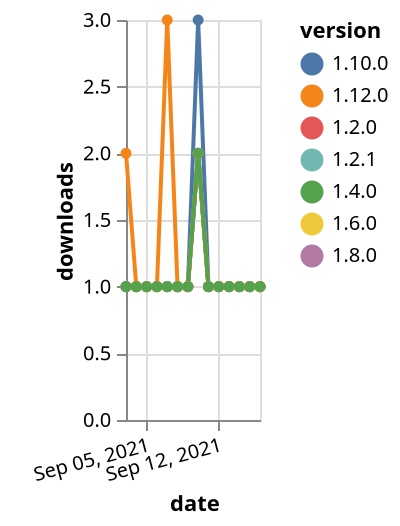 {"$schema": "https://vega.github.io/schema/vega-lite/v5.json", "description": "A simple bar chart with embedded data.", "data": {"values": [{"date": "2021-09-03", "total": 210, "delta": 1, "version": "1.6.0"}, {"date": "2021-09-04", "total": 211, "delta": 1, "version": "1.6.0"}, {"date": "2021-09-05", "total": 212, "delta": 1, "version": "1.6.0"}, {"date": "2021-09-06", "total": 213, "delta": 1, "version": "1.6.0"}, {"date": "2021-09-07", "total": 214, "delta": 1, "version": "1.6.0"}, {"date": "2021-09-08", "total": 215, "delta": 1, "version": "1.6.0"}, {"date": "2021-09-09", "total": 216, "delta": 1, "version": "1.6.0"}, {"date": "2021-09-10", "total": 218, "delta": 2, "version": "1.6.0"}, {"date": "2021-09-11", "total": 219, "delta": 1, "version": "1.6.0"}, {"date": "2021-09-12", "total": 220, "delta": 1, "version": "1.6.0"}, {"date": "2021-09-13", "total": 221, "delta": 1, "version": "1.6.0"}, {"date": "2021-09-14", "total": 222, "delta": 1, "version": "1.6.0"}, {"date": "2021-09-15", "total": 223, "delta": 1, "version": "1.6.0"}, {"date": "2021-09-16", "total": 224, "delta": 1, "version": "1.6.0"}, {"date": "2021-09-03", "total": 177, "delta": 1, "version": "1.8.0"}, {"date": "2021-09-04", "total": 178, "delta": 1, "version": "1.8.0"}, {"date": "2021-09-05", "total": 179, "delta": 1, "version": "1.8.0"}, {"date": "2021-09-06", "total": 180, "delta": 1, "version": "1.8.0"}, {"date": "2021-09-07", "total": 181, "delta": 1, "version": "1.8.0"}, {"date": "2021-09-08", "total": 182, "delta": 1, "version": "1.8.0"}, {"date": "2021-09-09", "total": 183, "delta": 1, "version": "1.8.0"}, {"date": "2021-09-10", "total": 185, "delta": 2, "version": "1.8.0"}, {"date": "2021-09-11", "total": 186, "delta": 1, "version": "1.8.0"}, {"date": "2021-09-12", "total": 187, "delta": 1, "version": "1.8.0"}, {"date": "2021-09-13", "total": 188, "delta": 1, "version": "1.8.0"}, {"date": "2021-09-14", "total": 189, "delta": 1, "version": "1.8.0"}, {"date": "2021-09-15", "total": 190, "delta": 1, "version": "1.8.0"}, {"date": "2021-09-16", "total": 191, "delta": 1, "version": "1.8.0"}, {"date": "2021-09-03", "total": 215, "delta": 1, "version": "1.10.0"}, {"date": "2021-09-04", "total": 216, "delta": 1, "version": "1.10.0"}, {"date": "2021-09-05", "total": 217, "delta": 1, "version": "1.10.0"}, {"date": "2021-09-06", "total": 218, "delta": 1, "version": "1.10.0"}, {"date": "2021-09-07", "total": 219, "delta": 1, "version": "1.10.0"}, {"date": "2021-09-08", "total": 220, "delta": 1, "version": "1.10.0"}, {"date": "2021-09-09", "total": 221, "delta": 1, "version": "1.10.0"}, {"date": "2021-09-10", "total": 224, "delta": 3, "version": "1.10.0"}, {"date": "2021-09-11", "total": 225, "delta": 1, "version": "1.10.0"}, {"date": "2021-09-12", "total": 226, "delta": 1, "version": "1.10.0"}, {"date": "2021-09-13", "total": 227, "delta": 1, "version": "1.10.0"}, {"date": "2021-09-14", "total": 228, "delta": 1, "version": "1.10.0"}, {"date": "2021-09-15", "total": 229, "delta": 1, "version": "1.10.0"}, {"date": "2021-09-16", "total": 230, "delta": 1, "version": "1.10.0"}, {"date": "2021-09-03", "total": 264, "delta": 1, "version": "1.2.0"}, {"date": "2021-09-04", "total": 265, "delta": 1, "version": "1.2.0"}, {"date": "2021-09-05", "total": 266, "delta": 1, "version": "1.2.0"}, {"date": "2021-09-06", "total": 267, "delta": 1, "version": "1.2.0"}, {"date": "2021-09-07", "total": 268, "delta": 1, "version": "1.2.0"}, {"date": "2021-09-08", "total": 269, "delta": 1, "version": "1.2.0"}, {"date": "2021-09-09", "total": 270, "delta": 1, "version": "1.2.0"}, {"date": "2021-09-10", "total": 272, "delta": 2, "version": "1.2.0"}, {"date": "2021-09-11", "total": 273, "delta": 1, "version": "1.2.0"}, {"date": "2021-09-12", "total": 274, "delta": 1, "version": "1.2.0"}, {"date": "2021-09-13", "total": 275, "delta": 1, "version": "1.2.0"}, {"date": "2021-09-14", "total": 276, "delta": 1, "version": "1.2.0"}, {"date": "2021-09-15", "total": 277, "delta": 1, "version": "1.2.0"}, {"date": "2021-09-16", "total": 278, "delta": 1, "version": "1.2.0"}, {"date": "2021-09-03", "total": 270, "delta": 1, "version": "1.2.1"}, {"date": "2021-09-04", "total": 271, "delta": 1, "version": "1.2.1"}, {"date": "2021-09-05", "total": 272, "delta": 1, "version": "1.2.1"}, {"date": "2021-09-06", "total": 273, "delta": 1, "version": "1.2.1"}, {"date": "2021-09-07", "total": 274, "delta": 1, "version": "1.2.1"}, {"date": "2021-09-08", "total": 275, "delta": 1, "version": "1.2.1"}, {"date": "2021-09-09", "total": 276, "delta": 1, "version": "1.2.1"}, {"date": "2021-09-10", "total": 278, "delta": 2, "version": "1.2.1"}, {"date": "2021-09-11", "total": 279, "delta": 1, "version": "1.2.1"}, {"date": "2021-09-12", "total": 280, "delta": 1, "version": "1.2.1"}, {"date": "2021-09-13", "total": 281, "delta": 1, "version": "1.2.1"}, {"date": "2021-09-14", "total": 282, "delta": 1, "version": "1.2.1"}, {"date": "2021-09-15", "total": 283, "delta": 1, "version": "1.2.1"}, {"date": "2021-09-16", "total": 284, "delta": 1, "version": "1.2.1"}, {"date": "2021-09-03", "total": 132, "delta": 2, "version": "1.12.0"}, {"date": "2021-09-04", "total": 133, "delta": 1, "version": "1.12.0"}, {"date": "2021-09-05", "total": 134, "delta": 1, "version": "1.12.0"}, {"date": "2021-09-06", "total": 135, "delta": 1, "version": "1.12.0"}, {"date": "2021-09-07", "total": 138, "delta": 3, "version": "1.12.0"}, {"date": "2021-09-08", "total": 139, "delta": 1, "version": "1.12.0"}, {"date": "2021-09-09", "total": 140, "delta": 1, "version": "1.12.0"}, {"date": "2021-09-10", "total": 142, "delta": 2, "version": "1.12.0"}, {"date": "2021-09-11", "total": 143, "delta": 1, "version": "1.12.0"}, {"date": "2021-09-12", "total": 144, "delta": 1, "version": "1.12.0"}, {"date": "2021-09-13", "total": 145, "delta": 1, "version": "1.12.0"}, {"date": "2021-09-14", "total": 146, "delta": 1, "version": "1.12.0"}, {"date": "2021-09-15", "total": 147, "delta": 1, "version": "1.12.0"}, {"date": "2021-09-16", "total": 148, "delta": 1, "version": "1.12.0"}, {"date": "2021-09-03", "total": 219, "delta": 1, "version": "1.4.0"}, {"date": "2021-09-04", "total": 220, "delta": 1, "version": "1.4.0"}, {"date": "2021-09-05", "total": 221, "delta": 1, "version": "1.4.0"}, {"date": "2021-09-06", "total": 222, "delta": 1, "version": "1.4.0"}, {"date": "2021-09-07", "total": 223, "delta": 1, "version": "1.4.0"}, {"date": "2021-09-08", "total": 224, "delta": 1, "version": "1.4.0"}, {"date": "2021-09-09", "total": 225, "delta": 1, "version": "1.4.0"}, {"date": "2021-09-10", "total": 227, "delta": 2, "version": "1.4.0"}, {"date": "2021-09-11", "total": 228, "delta": 1, "version": "1.4.0"}, {"date": "2021-09-12", "total": 229, "delta": 1, "version": "1.4.0"}, {"date": "2021-09-13", "total": 230, "delta": 1, "version": "1.4.0"}, {"date": "2021-09-14", "total": 231, "delta": 1, "version": "1.4.0"}, {"date": "2021-09-15", "total": 232, "delta": 1, "version": "1.4.0"}, {"date": "2021-09-16", "total": 233, "delta": 1, "version": "1.4.0"}]}, "width": "container", "mark": {"type": "line", "point": {"filled": true}}, "encoding": {"x": {"field": "date", "type": "temporal", "timeUnit": "yearmonthdate", "title": "date", "axis": {"labelAngle": -15}}, "y": {"field": "delta", "type": "quantitative", "title": "downloads"}, "color": {"field": "version", "type": "nominal"}, "tooltip": {"field": "delta"}}}